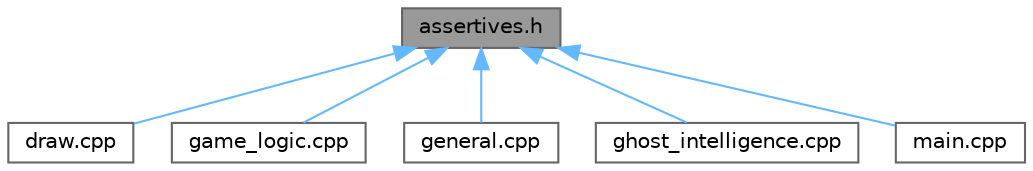 digraph "assertives.h"
{
 // LATEX_PDF_SIZE
  bgcolor="transparent";
  edge [fontname=Helvetica,fontsize=10,labelfontname=Helvetica,labelfontsize=10];
  node [fontname=Helvetica,fontsize=10,shape=box,height=0.2,width=0.4];
  Node1 [label="assertives.h",height=0.2,width=0.4,color="gray40", fillcolor="grey60", style="filled", fontcolor="black",tooltip="all \"is\" functions"];
  Node1 -> Node2 [dir="back",color="steelblue1",style="solid"];
  Node2 [label="draw.cpp",height=0.2,width=0.4,color="grey40", fillcolor="white", style="filled",URL="$draw_8cpp.html",tooltip="functions used to draw and played sounds/musics"];
  Node1 -> Node3 [dir="back",color="steelblue1",style="solid"];
  Node3 [label="game_logic.cpp",height=0.2,width=0.4,color="grey40", fillcolor="white", style="filled",URL="$game__logic_8cpp.html",tooltip="gameplay functions"];
  Node1 -> Node4 [dir="back",color="steelblue1",style="solid"];
  Node4 [label="general.cpp",height=0.2,width=0.4,color="grey40", fillcolor="white", style="filled",URL="$general_8cpp.html",tooltip="general functions"];
  Node1 -> Node5 [dir="back",color="steelblue1",style="solid"];
  Node5 [label="ghost_intelligence.cpp",height=0.2,width=0.4,color="grey40", fillcolor="white", style="filled",URL="$ghost__intelligence_8cpp.html",tooltip="functions used for deciding ghosts movements"];
  Node1 -> Node6 [dir="back",color="steelblue1",style="solid"];
  Node6 [label="main.cpp",height=0.2,width=0.4,color="grey40", fillcolor="white", style="filled",URL="$main_8cpp.html",tooltip=" "];
}
